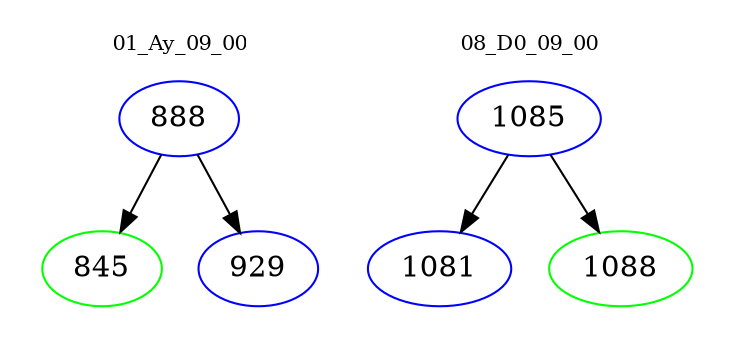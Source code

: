 digraph{
subgraph cluster_0 {
color = white
label = "01_Ay_09_00";
fontsize=10;
T0_888 [label="888", color="blue"]
T0_888 -> T0_845 [color="black"]
T0_845 [label="845", color="green"]
T0_888 -> T0_929 [color="black"]
T0_929 [label="929", color="blue"]
}
subgraph cluster_1 {
color = white
label = "08_D0_09_00";
fontsize=10;
T1_1085 [label="1085", color="blue"]
T1_1085 -> T1_1081 [color="black"]
T1_1081 [label="1081", color="blue"]
T1_1085 -> T1_1088 [color="black"]
T1_1088 [label="1088", color="green"]
}
}

